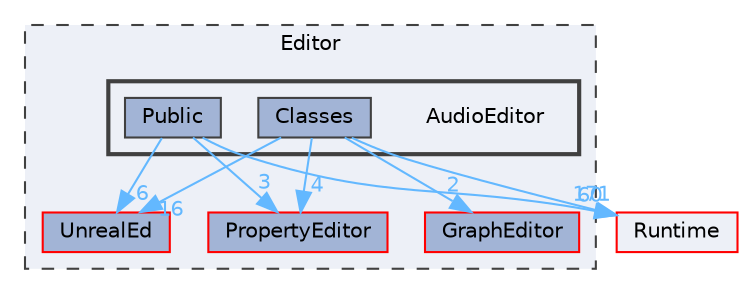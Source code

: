 digraph "AudioEditor"
{
 // INTERACTIVE_SVG=YES
 // LATEX_PDF_SIZE
  bgcolor="transparent";
  edge [fontname=Helvetica,fontsize=10,labelfontname=Helvetica,labelfontsize=10];
  node [fontname=Helvetica,fontsize=10,shape=box,height=0.2,width=0.4];
  compound=true
  subgraph clusterdir_b26507eead720464ba2ac6bbc6dcec5f {
    graph [ bgcolor="#edf0f7", pencolor="grey25", label="Editor", fontname=Helvetica,fontsize=10 style="filled,dashed", URL="dir_b26507eead720464ba2ac6bbc6dcec5f.html",tooltip=""]
  dir_d6dfe71a46de762e5d5df277eaa495c7 [label="UnrealEd", fillcolor="#a2b4d6", color="red", style="filled", URL="dir_d6dfe71a46de762e5d5df277eaa495c7.html",tooltip=""];
  dir_d1fe7a7be36f79b0b0b08c66e8a279df [label="PropertyEditor", fillcolor="#a2b4d6", color="red", style="filled", URL="dir_d1fe7a7be36f79b0b0b08c66e8a279df.html",tooltip=""];
  dir_ff23abaac86ae0f5bb44f55bc2325045 [label="GraphEditor", fillcolor="#a2b4d6", color="red", style="filled", URL="dir_ff23abaac86ae0f5bb44f55bc2325045.html",tooltip=""];
  subgraph clusterdir_83b957dbc604ab9fd40755e09154c786 {
    graph [ bgcolor="#edf0f7", pencolor="grey25", label="", fontname=Helvetica,fontsize=10 style="filled,bold", URL="dir_83b957dbc604ab9fd40755e09154c786.html",tooltip=""]
    dir_83b957dbc604ab9fd40755e09154c786 [shape=plaintext, label="AudioEditor"];
  dir_a7941fb45790ea681930d0ab34e89c5d [label="Classes", fillcolor="#a2b4d6", color="grey25", style="filled", URL="dir_a7941fb45790ea681930d0ab34e89c5d.html",tooltip=""];
  dir_6cb96fb52e40380127531c2dc42388c2 [label="Public", fillcolor="#a2b4d6", color="grey25", style="filled", URL="dir_6cb96fb52e40380127531c2dc42388c2.html",tooltip=""];
  }
  }
  dir_7536b172fbd480bfd146a1b1acd6856b [label="Runtime", fillcolor="#edf0f7", color="red", style="filled", URL="dir_7536b172fbd480bfd146a1b1acd6856b.html",tooltip=""];
  dir_a7941fb45790ea681930d0ab34e89c5d->dir_7536b172fbd480bfd146a1b1acd6856b [headlabel="171", labeldistance=1.5 headhref="dir_000187_000984.html" href="dir_000187_000984.html" color="steelblue1" fontcolor="steelblue1"];
  dir_a7941fb45790ea681930d0ab34e89c5d->dir_d1fe7a7be36f79b0b0b08c66e8a279df [headlabel="4", labeldistance=1.5 headhref="dir_000187_000781.html" href="dir_000187_000781.html" color="steelblue1" fontcolor="steelblue1"];
  dir_a7941fb45790ea681930d0ab34e89c5d->dir_d6dfe71a46de762e5d5df277eaa495c7 [headlabel="16", labeldistance=1.5 headhref="dir_000187_001226.html" href="dir_000187_001226.html" color="steelblue1" fontcolor="steelblue1"];
  dir_a7941fb45790ea681930d0ab34e89c5d->dir_ff23abaac86ae0f5bb44f55bc2325045 [headlabel="2", labeldistance=1.5 headhref="dir_000187_000455.html" href="dir_000187_000455.html" color="steelblue1" fontcolor="steelblue1"];
  dir_6cb96fb52e40380127531c2dc42388c2->dir_7536b172fbd480bfd146a1b1acd6856b [headlabel="60", labeldistance=1.5 headhref="dir_000919_000984.html" href="dir_000919_000984.html" color="steelblue1" fontcolor="steelblue1"];
  dir_6cb96fb52e40380127531c2dc42388c2->dir_d1fe7a7be36f79b0b0b08c66e8a279df [headlabel="3", labeldistance=1.5 headhref="dir_000919_000781.html" href="dir_000919_000781.html" color="steelblue1" fontcolor="steelblue1"];
  dir_6cb96fb52e40380127531c2dc42388c2->dir_d6dfe71a46de762e5d5df277eaa495c7 [headlabel="6", labeldistance=1.5 headhref="dir_000919_001226.html" href="dir_000919_001226.html" color="steelblue1" fontcolor="steelblue1"];
}
